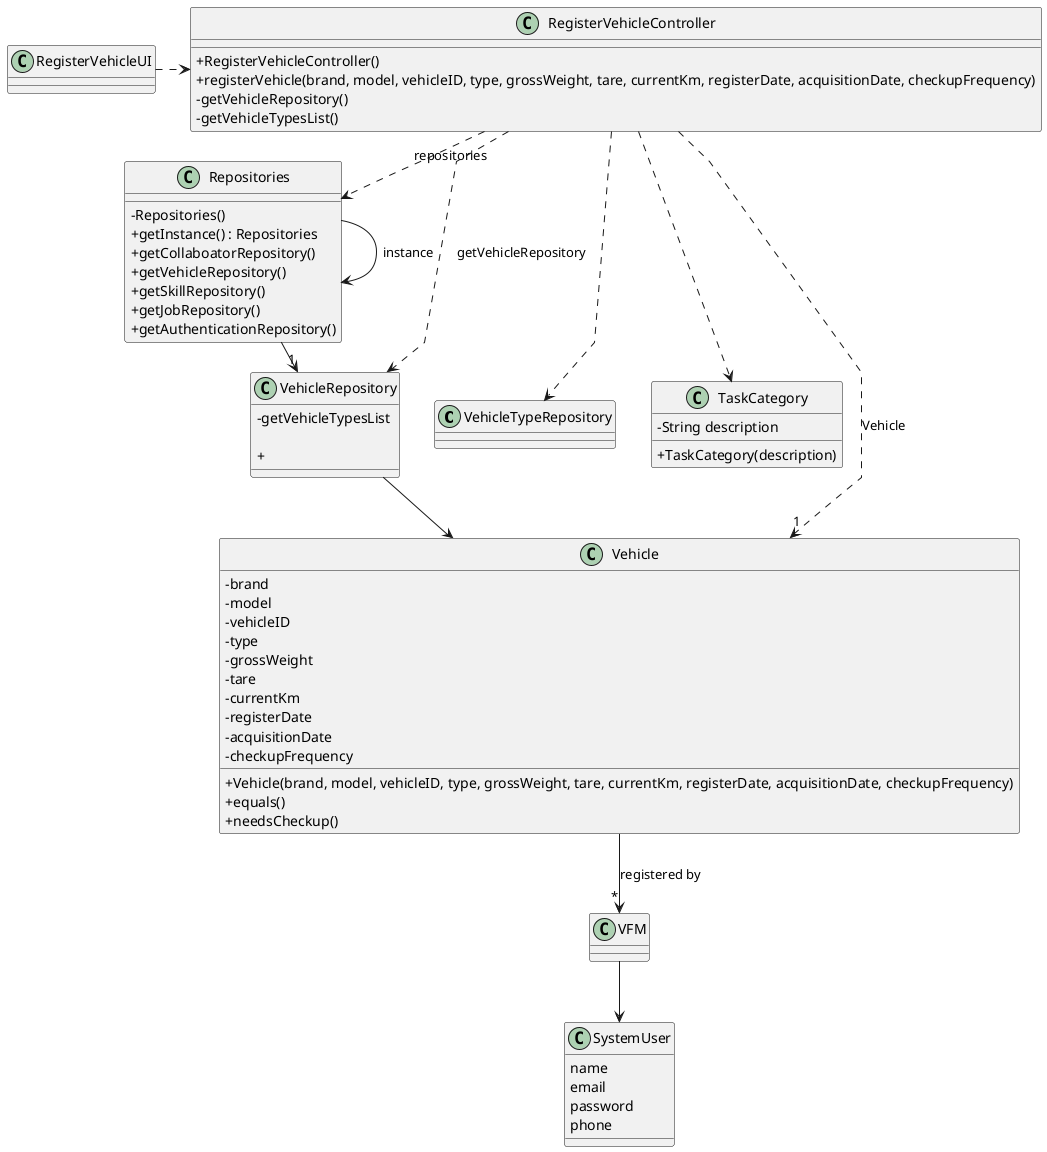 @startuml
'skinparam monochrome true
skinparam packageStyle rectangle
skinparam shadowing false
skinparam linetype polyline
'skinparam linetype orto

skinparam classAttributeIconSize 0

'left to right direction



class VehicleTypeRepository{
}

class VFM {
}

class SystemUser {
    name
    email
    password
    phone
}

class TaskCategory {
    - String description

    + TaskCategory(description)
}

class Vehicle {
    - brand
    - model
    - vehicleID
    - type
    - grossWeight
    - tare
    - currentKm
    - registerDate
    - acquisitionDate
    - checkupFrequency

    + Vehicle(brand, model, vehicleID, type, grossWeight, tare, currentKm, registerDate, acquisitionDate, checkupFrequency)
    + equals()
    + needsCheckup()


'  +saveTask(task)
}

class VehicleRepository {
    -getVehicleTypesList

    +
}

class Repositories {
    - Repositories()
    + getInstance() : Repositories
    + getCollaboatorRepository()
    + getVehicleRepository()
    + getSkillRepository()
    + getJobRepository()
    + getAuthenticationRepository()

}

class RegisterVehicleController {
    + RegisterVehicleController()
    + registerVehicle(brand, model, vehicleID, type, grossWeight, tare, currentKm, registerDate, acquisitionDate, checkupFrequency)
    - getVehicleRepository()
    - getVehicleTypesList()
}



Repositories -> Repositories : instance


RegisterVehicleUI .> RegisterVehicleController

RegisterVehicleController .> Repositories : repositories

Repositories -> "1" VehicleRepository

RegisterVehicleController ..> TaskCategory

RegisterVehicleController ..> VehicleRepository : getVehicleRepository

RegisterVehicleController..> "1" Vehicle : Vehicle

RegisterVehicleController ..> VehicleTypeRepository

VehicleRepository --> Vehicle

VFM --> SystemUser

Vehicle --> "*" VFM : registered by

@enduml